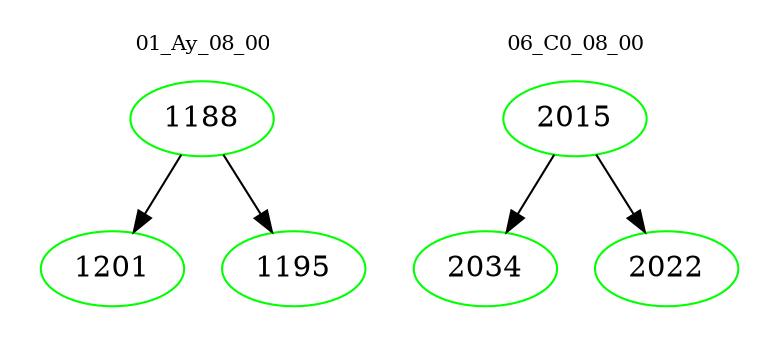 digraph{
subgraph cluster_0 {
color = white
label = "01_Ay_08_00";
fontsize=10;
T0_1188 [label="1188", color="green"]
T0_1188 -> T0_1201 [color="black"]
T0_1201 [label="1201", color="green"]
T0_1188 -> T0_1195 [color="black"]
T0_1195 [label="1195", color="green"]
}
subgraph cluster_1 {
color = white
label = "06_C0_08_00";
fontsize=10;
T1_2015 [label="2015", color="green"]
T1_2015 -> T1_2034 [color="black"]
T1_2034 [label="2034", color="green"]
T1_2015 -> T1_2022 [color="black"]
T1_2022 [label="2022", color="green"]
}
}
